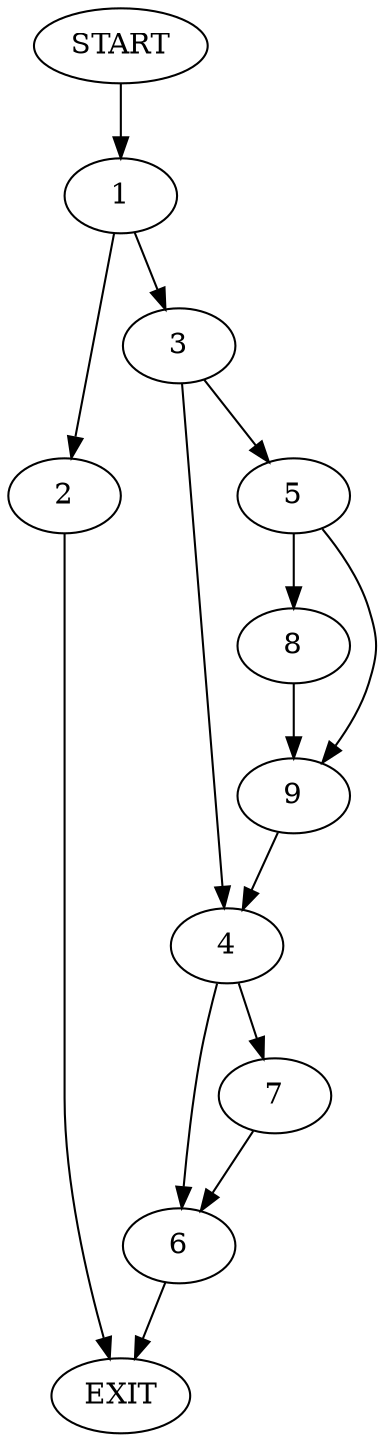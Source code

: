 digraph {
0 [label="START"]
10 [label="EXIT"]
0 -> 1
1 -> 2
1 -> 3
3 -> 4
3 -> 5
2 -> 10
4 -> 6
4 -> 7
5 -> 8
5 -> 9
8 -> 9
9 -> 4
7 -> 6
6 -> 10
}
